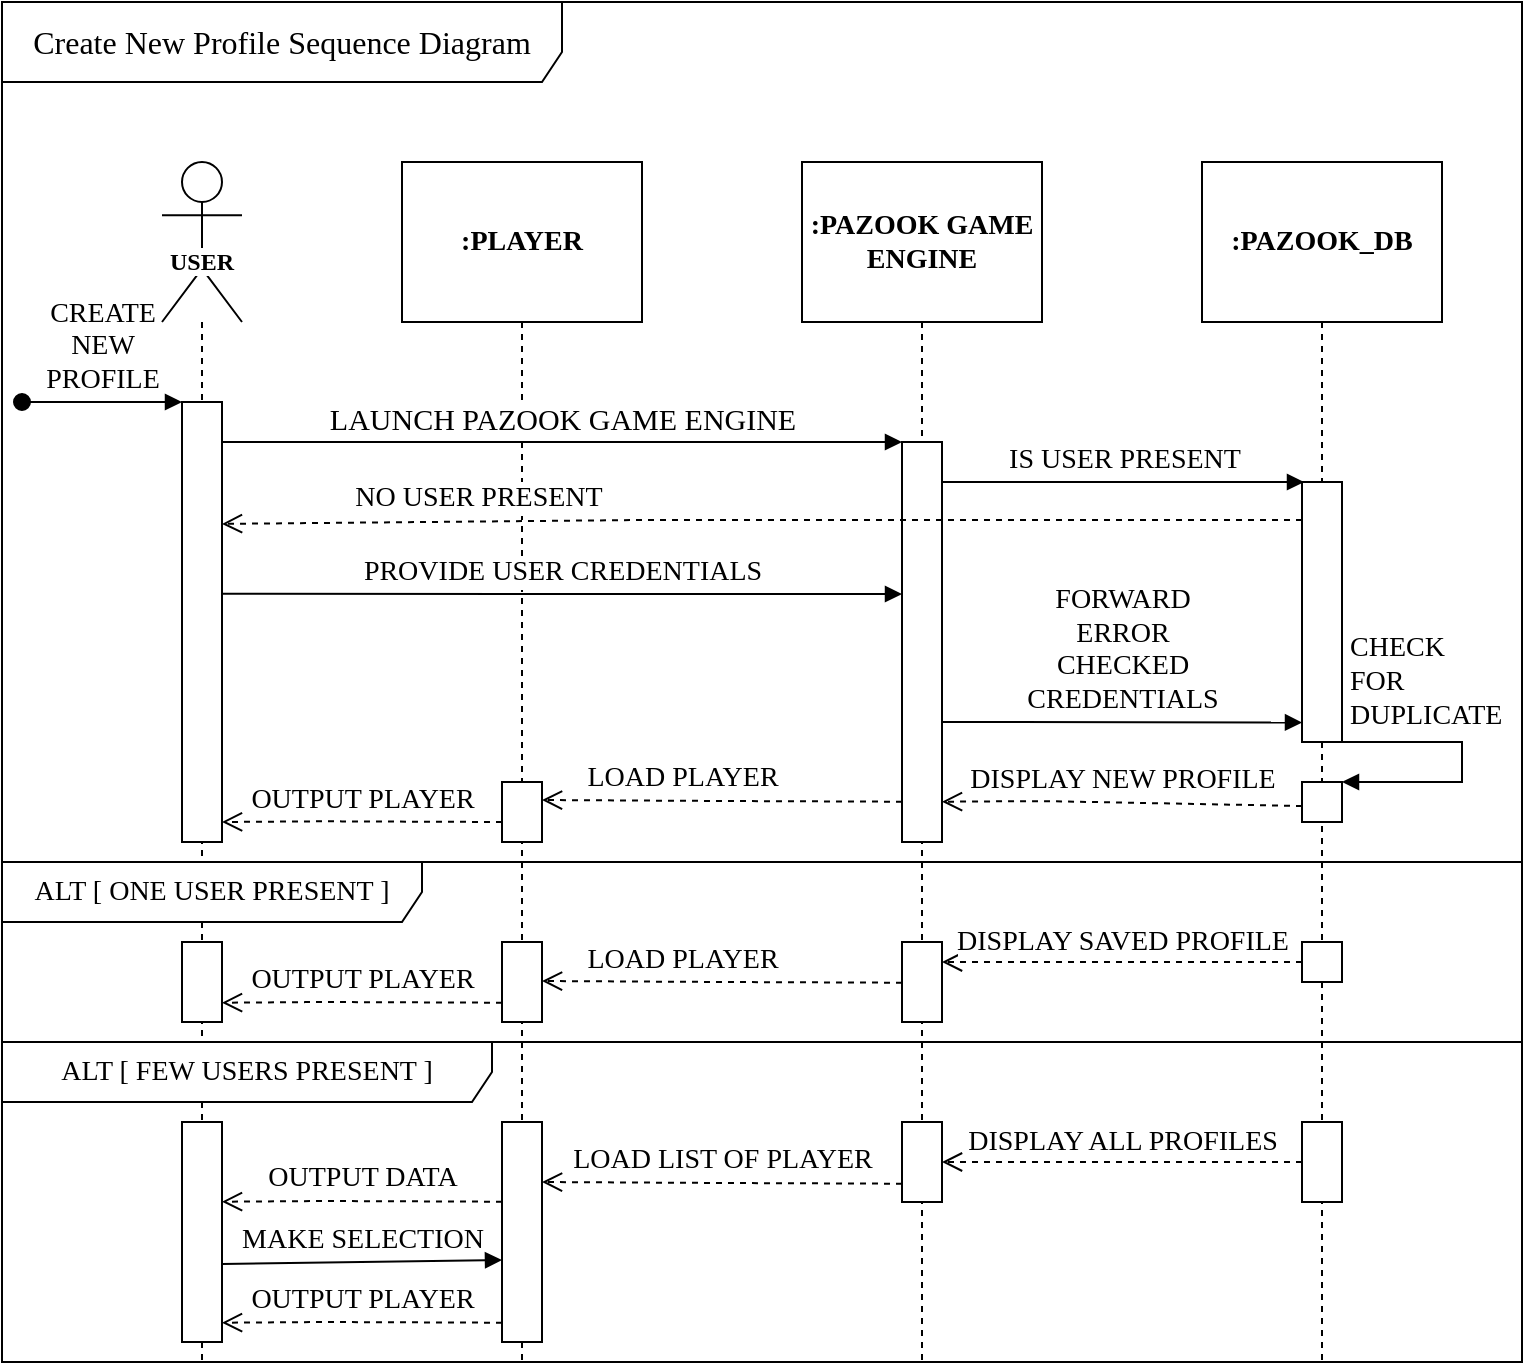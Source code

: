 <mxfile version="12.4.7" type="device"><diagram id="ZC2uGKcdfCMJ2E7X027u" name="Page-1"><mxGraphModel dx="1360" dy="835" grid="1" gridSize="10" guides="1" tooltips="1" connect="1" arrows="1" fold="1" page="1" pageScale="1" pageWidth="850" pageHeight="1100" math="0" shadow="0"><root><mxCell id="0"/><mxCell id="1" parent="0"/><mxCell id="cac_t718eALSPUuvwtvg-1" value="&lt;font style=&quot;font-size: 16px&quot;&gt;Create New Profile Sequence Diagram&lt;br&gt;&lt;/font&gt;" style="shape=umlFrame;whiteSpace=wrap;html=1;width=280;height=40;fontFamily=Bell MT;" vertex="1" parent="1"><mxGeometry x="40" y="40" width="760" height="680" as="geometry"/></mxCell><mxCell id="cac_t718eALSPUuvwtvg-2" value="&lt;font face=&quot;Bell MT&quot;&gt;&lt;b&gt;USER&lt;/b&gt;&lt;/font&gt;" style="shape=umlLifeline;participant=umlActor;perimeter=lifelinePerimeter;whiteSpace=wrap;html=1;container=1;collapsible=0;recursiveResize=0;verticalAlign=top;spacingTop=36;labelBackgroundColor=#ffffff;outlineConnect=0;size=80;" vertex="1" parent="1"><mxGeometry x="120" y="120" width="40" height="600" as="geometry"/></mxCell><mxCell id="cac_t718eALSPUuvwtvg-6" value="" style="html=1;points=[];perimeter=orthogonalPerimeter;" vertex="1" parent="cac_t718eALSPUuvwtvg-2"><mxGeometry x="10" y="120" width="20" height="220" as="geometry"/></mxCell><mxCell id="cac_t718eALSPUuvwtvg-7" value="&lt;font style=&quot;font-size: 14px&quot; face=&quot;Bell MT&quot;&gt;CREATE&lt;br&gt;NEW&lt;br&gt;PROFILE&lt;br&gt;&lt;/font&gt;" style="html=1;verticalAlign=bottom;startArrow=oval;endArrow=block;startSize=8;" edge="1" target="cac_t718eALSPUuvwtvg-6" parent="cac_t718eALSPUuvwtvg-2"><mxGeometry relative="1" as="geometry"><mxPoint x="-70" y="120" as="sourcePoint"/></mxGeometry></mxCell><mxCell id="cac_t718eALSPUuvwtvg-3" value="&lt;b&gt;&lt;font style=&quot;font-size: 14px&quot; face=&quot;Bell MT&quot;&gt;:PLAYER&lt;/font&gt;&lt;/b&gt;" style="shape=umlLifeline;perimeter=lifelinePerimeter;whiteSpace=wrap;html=1;container=1;collapsible=0;recursiveResize=0;outlineConnect=0;size=80;" vertex="1" parent="1"><mxGeometry x="240" y="120" width="120" height="600" as="geometry"/></mxCell><mxCell id="cac_t718eALSPUuvwtvg-32" value="" style="html=1;points=[];perimeter=orthogonalPerimeter;" vertex="1" parent="cac_t718eALSPUuvwtvg-3"><mxGeometry x="50" y="310" width="20" height="30" as="geometry"/></mxCell><mxCell id="cac_t718eALSPUuvwtvg-4" value="&lt;b&gt;&lt;font style=&quot;font-size: 14px&quot; face=&quot;Bell MT&quot;&gt;:PAZOOK GAME ENGINE&lt;/font&gt;&lt;/b&gt;" style="shape=umlLifeline;perimeter=lifelinePerimeter;whiteSpace=wrap;html=1;container=1;collapsible=0;recursiveResize=0;outlineConnect=0;size=80;" vertex="1" parent="1"><mxGeometry x="440" y="120" width="120" height="600" as="geometry"/></mxCell><mxCell id="cac_t718eALSPUuvwtvg-8" value="" style="html=1;points=[];perimeter=orthogonalPerimeter;" vertex="1" parent="cac_t718eALSPUuvwtvg-4"><mxGeometry x="50" y="140" width="20" height="200" as="geometry"/></mxCell><mxCell id="cac_t718eALSPUuvwtvg-19" value="&lt;font style=&quot;font-size: 14px&quot; face=&quot;Bell MT&quot;&gt;DISPLAY NEW PROFILE&lt;/font&gt;" style="html=1;verticalAlign=bottom;endArrow=open;dashed=1;endSize=8;exitX=0;exitY=0.6;exitDx=0;exitDy=0;exitPerimeter=0;" edge="1" parent="cac_t718eALSPUuvwtvg-4" source="cac_t718eALSPUuvwtvg-17"><mxGeometry x="0.0" relative="1" as="geometry"><mxPoint x="70" y="319.87" as="targetPoint"/><mxPoint x="450" y="319.5" as="sourcePoint"/><Array as="points"><mxPoint x="120" y="319.52"/></Array><mxPoint as="offset"/></mxGeometry></mxCell><mxCell id="cac_t718eALSPUuvwtvg-5" value="&lt;b&gt;&lt;font style=&quot;font-size: 14px&quot; face=&quot;Bell MT&quot;&gt;:PAZOOK_DB&lt;/font&gt;&lt;/b&gt;" style="shape=umlLifeline;perimeter=lifelinePerimeter;whiteSpace=wrap;html=1;container=1;collapsible=0;recursiveResize=0;outlineConnect=0;size=80;" vertex="1" parent="1"><mxGeometry x="640" y="120" width="120" height="600" as="geometry"/></mxCell><mxCell id="cac_t718eALSPUuvwtvg-12" value="" style="html=1;points=[];perimeter=orthogonalPerimeter;" vertex="1" parent="cac_t718eALSPUuvwtvg-5"><mxGeometry x="50" y="160" width="20" height="130" as="geometry"/></mxCell><mxCell id="cac_t718eALSPUuvwtvg-17" value="" style="html=1;points=[];perimeter=orthogonalPerimeter;" vertex="1" parent="cac_t718eALSPUuvwtvg-5"><mxGeometry x="50" y="310" width="20" height="20" as="geometry"/></mxCell><mxCell id="cac_t718eALSPUuvwtvg-18" value="&lt;font style=&quot;font-size: 14px&quot; face=&quot;Bell MT&quot;&gt;CHECK&lt;br&gt;FOR&lt;br&gt;DUPLICATE&lt;br&gt;&lt;/font&gt;" style="edgeStyle=orthogonalEdgeStyle;html=1;align=left;spacingLeft=2;endArrow=block;rounded=0;entryX=1;entryY=0;exitX=1;exitY=1;exitDx=0;exitDy=0;exitPerimeter=0;" edge="1" target="cac_t718eALSPUuvwtvg-17" parent="cac_t718eALSPUuvwtvg-5" source="cac_t718eALSPUuvwtvg-12"><mxGeometry x="-0.143" y="-67" relative="1" as="geometry"><mxPoint x="105" y="290" as="sourcePoint"/><Array as="points"><mxPoint x="130" y="290"/><mxPoint x="130" y="310"/></Array><mxPoint x="7" y="-30" as="offset"/></mxGeometry></mxCell><mxCell id="cac_t718eALSPUuvwtvg-9" value="&lt;font style=&quot;font-size: 15px&quot; face=&quot;Bell MT&quot;&gt;LAUNCH PAZOOK GAME ENGINE&lt;br&gt;&lt;/font&gt;" style="html=1;verticalAlign=bottom;endArrow=block;entryX=0;entryY=0;" edge="1" target="cac_t718eALSPUuvwtvg-8" parent="1"><mxGeometry relative="1" as="geometry"><mxPoint x="150" y="260" as="sourcePoint"/></mxGeometry></mxCell><mxCell id="cac_t718eALSPUuvwtvg-10" value="&lt;font style=&quot;font-size: 14px&quot; face=&quot;Bell MT&quot;&gt;NO USER PRESENT&lt;/font&gt;" style="html=1;verticalAlign=bottom;endArrow=open;dashed=1;endSize=8;exitX=0;exitY=0.146;exitDx=0;exitDy=0;exitPerimeter=0;entryX=1;entryY=0.277;entryDx=0;entryDy=0;entryPerimeter=0;" edge="1" source="cac_t718eALSPUuvwtvg-12" parent="1" target="cac_t718eALSPUuvwtvg-6"><mxGeometry x="0.526" y="-1" relative="1" as="geometry"><mxPoint x="310" y="319" as="targetPoint"/><Array as="points"><mxPoint x="360" y="299"/></Array><mxPoint as="offset"/></mxGeometry></mxCell><mxCell id="cac_t718eALSPUuvwtvg-11" value="&lt;font style=&quot;font-size: 14px&quot; face=&quot;Bell MT&quot;&gt;IS USER PRESENT&lt;/font&gt;" style="html=1;verticalAlign=bottom;endArrow=block;entryX=0.05;entryY=0;entryDx=0;entryDy=0;entryPerimeter=0;" edge="1" parent="1" target="cac_t718eALSPUuvwtvg-12"><mxGeometry relative="1" as="geometry"><mxPoint x="510" y="280" as="sourcePoint"/><mxPoint x="660" y="280" as="targetPoint"/></mxGeometry></mxCell><mxCell id="cac_t718eALSPUuvwtvg-15" value="&lt;font style=&quot;font-size: 14px&quot; face=&quot;Bell MT&quot;&gt;PROVIDE USER CREDENTIALS&lt;br&gt;&lt;/font&gt;" style="html=1;verticalAlign=bottom;endArrow=block;entryX=0;entryY=0.38;entryDx=0;entryDy=0;entryPerimeter=0;exitX=1;exitY=0.436;exitDx=0;exitDy=0;exitPerimeter=0;" edge="1" parent="1" source="cac_t718eALSPUuvwtvg-6" target="cac_t718eALSPUuvwtvg-8"><mxGeometry relative="1" as="geometry"><mxPoint x="150" y="370" as="sourcePoint"/><mxPoint x="490" y="370" as="targetPoint"/></mxGeometry></mxCell><mxCell id="cac_t718eALSPUuvwtvg-16" value="&lt;font style=&quot;font-size: 14px&quot; face=&quot;Bell MT&quot;&gt;FORWARD&lt;br&gt;ERROR&lt;br&gt;CHECKED&lt;br&gt;CREDENTIALS&lt;br&gt;&lt;/font&gt;" style="html=1;verticalAlign=bottom;endArrow=block;entryX=0;entryY=0.208;entryDx=0;entryDy=0;entryPerimeter=0;" edge="1" parent="1"><mxGeometry relative="1" as="geometry"><mxPoint x="510" y="400" as="sourcePoint"/><mxPoint x="690" y="400.24" as="targetPoint"/></mxGeometry></mxCell><mxCell id="cac_t718eALSPUuvwtvg-20" value="&lt;font style=&quot;font-size: 14px&quot; face=&quot;Bell MT&quot;&gt;ALT [ ONE USER PRESENT ]&lt;/font&gt;" style="shape=umlFrame;whiteSpace=wrap;html=1;width=210;height=30;" vertex="1" parent="1"><mxGeometry x="40" y="470" width="760" height="90" as="geometry"/></mxCell><mxCell id="cac_t718eALSPUuvwtvg-21" value="&lt;font style=&quot;font-size: 14px&quot; face=&quot;Bell MT&quot;&gt;OUTPUT PLAYER&lt;/font&gt;" style="html=1;verticalAlign=bottom;endArrow=open;dashed=1;endSize=8;" edge="1" parent="1"><mxGeometry x="0.286" y="20" relative="1" as="geometry"><mxPoint x="150" y="450" as="targetPoint"/><mxPoint x="290" y="450" as="sourcePoint"/><Array as="points"><mxPoint x="200" y="449.65"/></Array><mxPoint x="20" y="-20" as="offset"/></mxGeometry></mxCell><mxCell id="cac_t718eALSPUuvwtvg-22" value="" style="html=1;points=[];perimeter=orthogonalPerimeter;" vertex="1" parent="1"><mxGeometry x="690" y="510" width="20" height="20" as="geometry"/></mxCell><mxCell id="cac_t718eALSPUuvwtvg-25" value="" style="html=1;points=[];perimeter=orthogonalPerimeter;" vertex="1" parent="1"><mxGeometry x="130" y="510" width="20" height="40" as="geometry"/></mxCell><mxCell id="cac_t718eALSPUuvwtvg-23" value="" style="html=1;points=[];perimeter=orthogonalPerimeter;" vertex="1" parent="1"><mxGeometry x="290" y="510" width="20" height="40" as="geometry"/></mxCell><mxCell id="cac_t718eALSPUuvwtvg-26" value="&lt;font style=&quot;font-size: 14px&quot; face=&quot;Bell MT&quot;&gt;DISPLAY SAVED PROFILE&lt;/font&gt;" style="html=1;verticalAlign=bottom;endArrow=open;dashed=1;endSize=8;exitX=0;exitY=0.146;exitDx=0;exitDy=0;exitPerimeter=0;entryX=1;entryY=0.25;entryDx=0;entryDy=0;entryPerimeter=0;" edge="1" parent="1" target="cac_t718eALSPUuvwtvg-34"><mxGeometry y="1" relative="1" as="geometry"><mxPoint x="570" y="520" as="targetPoint"/><mxPoint x="690" y="520" as="sourcePoint"/><Array as="points"/><mxPoint as="offset"/></mxGeometry></mxCell><mxCell id="cac_t718eALSPUuvwtvg-27" value="&lt;font style=&quot;font-size: 14px&quot; face=&quot;Bell MT&quot;&gt;OUTPUT PLAYER&lt;/font&gt;" style="html=1;verticalAlign=bottom;endArrow=open;dashed=1;endSize=8;" edge="1" parent="1"><mxGeometry x="0.286" y="20" relative="1" as="geometry"><mxPoint x="150" y="540.35" as="targetPoint"/><mxPoint x="290" y="540.35" as="sourcePoint"/><Array as="points"><mxPoint x="200" y="540"/></Array><mxPoint x="20" y="-20" as="offset"/></mxGeometry></mxCell><mxCell id="cac_t718eALSPUuvwtvg-28" value="&lt;font style=&quot;font-size: 14px&quot; face=&quot;Bell MT&quot;&gt;ALT [ FEW USERS PRESENT ]&lt;/font&gt;" style="shape=umlFrame;whiteSpace=wrap;html=1;width=245;height=30;" vertex="1" parent="1"><mxGeometry x="40" y="560" width="760" height="160" as="geometry"/></mxCell><mxCell id="cac_t718eALSPUuvwtvg-29" value="" style="html=1;points=[];perimeter=orthogonalPerimeter;" vertex="1" parent="1"><mxGeometry x="690" y="600" width="20" height="40" as="geometry"/></mxCell><mxCell id="cac_t718eALSPUuvwtvg-30" value="" style="html=1;points=[];perimeter=orthogonalPerimeter;" vertex="1" parent="1"><mxGeometry x="490" y="600" width="20" height="40" as="geometry"/></mxCell><mxCell id="cac_t718eALSPUuvwtvg-33" value="&lt;font style=&quot;font-size: 14px&quot; face=&quot;Bell MT&quot;&gt;LOAD PLAYER&lt;br&gt;&lt;/font&gt;" style="html=1;verticalAlign=bottom;endArrow=open;dashed=1;endSize=8;entryX=1;entryY=0.3;entryDx=0;entryDy=0;entryPerimeter=0;" edge="1" parent="1" target="cac_t718eALSPUuvwtvg-32"><mxGeometry x="0.222" relative="1" as="geometry"><mxPoint x="350" y="439.85" as="targetPoint"/><mxPoint x="490" y="439.85" as="sourcePoint"/><Array as="points"><mxPoint x="400" y="439.5"/></Array><mxPoint as="offset"/></mxGeometry></mxCell><mxCell id="cac_t718eALSPUuvwtvg-34" value="" style="html=1;points=[];perimeter=orthogonalPerimeter;" vertex="1" parent="1"><mxGeometry x="490" y="510" width="20" height="40" as="geometry"/></mxCell><mxCell id="cac_t718eALSPUuvwtvg-36" value="&lt;font style=&quot;font-size: 14px&quot; face=&quot;Bell MT&quot;&gt;LOAD PLAYER&lt;br&gt;&lt;/font&gt;" style="html=1;verticalAlign=bottom;endArrow=open;dashed=1;endSize=8;entryX=1;entryY=0.3;entryDx=0;entryDy=0;entryPerimeter=0;" edge="1" parent="1"><mxGeometry x="0.222" relative="1" as="geometry"><mxPoint x="310" y="529.5" as="targetPoint"/><mxPoint x="490" y="530.35" as="sourcePoint"/><Array as="points"><mxPoint x="400" y="530"/></Array><mxPoint as="offset"/></mxGeometry></mxCell><mxCell id="cac_t718eALSPUuvwtvg-37" value="" style="html=1;points=[];perimeter=orthogonalPerimeter;" vertex="1" parent="1"><mxGeometry x="290" y="600" width="20" height="110" as="geometry"/></mxCell><mxCell id="cac_t718eALSPUuvwtvg-38" value="" style="html=1;points=[];perimeter=orthogonalPerimeter;" vertex="1" parent="1"><mxGeometry x="130" y="600" width="20" height="110" as="geometry"/></mxCell><mxCell id="cac_t718eALSPUuvwtvg-39" value="&lt;font style=&quot;font-size: 14px&quot; face=&quot;Bell MT&quot;&gt;DISPLAY ALL PROFILES&lt;/font&gt;" style="html=1;verticalAlign=bottom;endArrow=open;dashed=1;endSize=8;exitX=0;exitY=0.146;exitDx=0;exitDy=0;exitPerimeter=0;entryX=1;entryY=0.25;entryDx=0;entryDy=0;entryPerimeter=0;" edge="1" parent="1"><mxGeometry y="1" relative="1" as="geometry"><mxPoint x="510" y="620" as="targetPoint"/><mxPoint x="690" y="620" as="sourcePoint"/><Array as="points"/><mxPoint as="offset"/></mxGeometry></mxCell><mxCell id="cac_t718eALSPUuvwtvg-40" value="&lt;font style=&quot;font-size: 14px&quot; face=&quot;Bell MT&quot;&gt;LOAD LIST OF PLAYER&lt;br&gt;&lt;/font&gt;" style="html=1;verticalAlign=bottom;endArrow=open;dashed=1;endSize=8;entryX=1;entryY=0.3;entryDx=0;entryDy=0;entryPerimeter=0;" edge="1" parent="1"><mxGeometry relative="1" as="geometry"><mxPoint x="310" y="630" as="targetPoint"/><mxPoint x="490" y="630.85" as="sourcePoint"/><Array as="points"><mxPoint x="400" y="630.5"/></Array><mxPoint y="-1" as="offset"/></mxGeometry></mxCell><mxCell id="cac_t718eALSPUuvwtvg-41" value="&lt;font style=&quot;font-size: 14px&quot; face=&quot;Bell MT&quot;&gt;OUTPUT DATA&lt;/font&gt;" style="html=1;verticalAlign=bottom;endArrow=open;dashed=1;endSize=8;" edge="1" parent="1"><mxGeometry x="0.286" y="20" relative="1" as="geometry"><mxPoint x="150" y="639.85" as="targetPoint"/><mxPoint x="290" y="639.85" as="sourcePoint"/><Array as="points"><mxPoint x="200" y="639.5"/></Array><mxPoint x="20" y="-20" as="offset"/></mxGeometry></mxCell><mxCell id="cac_t718eALSPUuvwtvg-42" value="&lt;font style=&quot;font-size: 14px&quot; face=&quot;Bell MT&quot;&gt;MAKE SELECTION&lt;br&gt;&lt;/font&gt;" style="html=1;verticalAlign=bottom;startArrow=none;startFill=0;endArrow=block;startSize=8;exitX=1;exitY=0.645;exitDx=0;exitDy=0;exitPerimeter=0;" edge="1" parent="1" source="cac_t718eALSPUuvwtvg-38"><mxGeometry width="60" relative="1" as="geometry"><mxPoint x="150" y="660" as="sourcePoint"/><mxPoint x="290" y="669" as="targetPoint"/></mxGeometry></mxCell><mxCell id="cac_t718eALSPUuvwtvg-43" value="&lt;font style=&quot;font-size: 14px&quot; face=&quot;Bell MT&quot;&gt;OUTPUT PLAYER&lt;/font&gt;" style="html=1;verticalAlign=bottom;endArrow=open;dashed=1;endSize=8;" edge="1" parent="1"><mxGeometry x="0.286" y="20" relative="1" as="geometry"><mxPoint x="150" y="700.35" as="targetPoint"/><mxPoint x="290" y="700.35" as="sourcePoint"/><Array as="points"><mxPoint x="200" y="700"/></Array><mxPoint x="20" y="-20" as="offset"/></mxGeometry></mxCell></root></mxGraphModel></diagram></mxfile>
